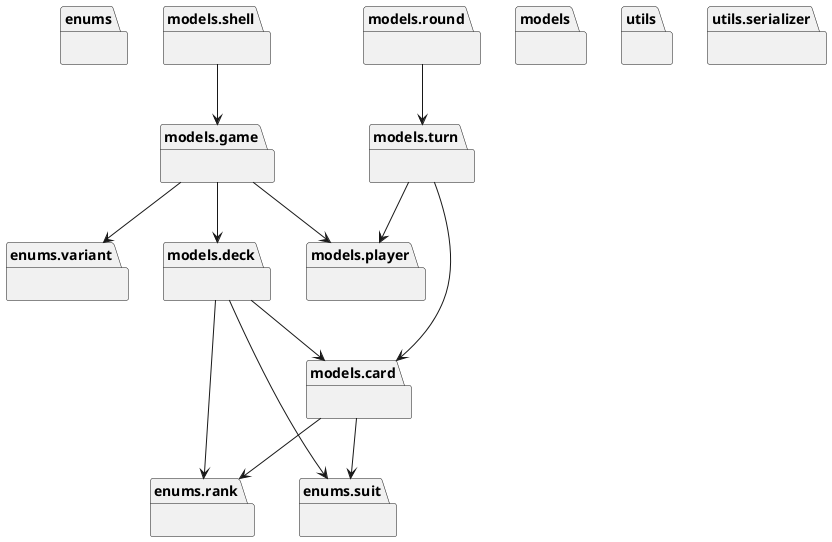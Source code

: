 @startuml packages_war
set namespaceSeparator none
package "enums" as enums {
}
package "enums.rank" as enums.rank {
}
package "enums.suit" as enums.suit {
}
package "enums.variant" as enums.variant {
}
package "models" as models {
}
package "models.card" as models.card {
}
package "models.deck" as models.deck {
}
package "models.game" as models.game {
}
package "models.player" as models.player {
}
package "models.round" as models.round {
}
package "models.shell" as models.shell {
}
package "models.turn" as models.turn {
}
package "utils" as utils {
}
package "utils.serializer" as utils.serializer {
}
models.card --> enums.rank
models.card --> enums.suit
models.deck --> enums.rank
models.deck --> enums.suit
models.deck --> models.card
models.game --> enums.variant
models.game --> models.deck
models.game --> models.player
models.round --> models.turn
models.shell --> models.game
models.turn --> models.card
models.turn --> models.player
@enduml
